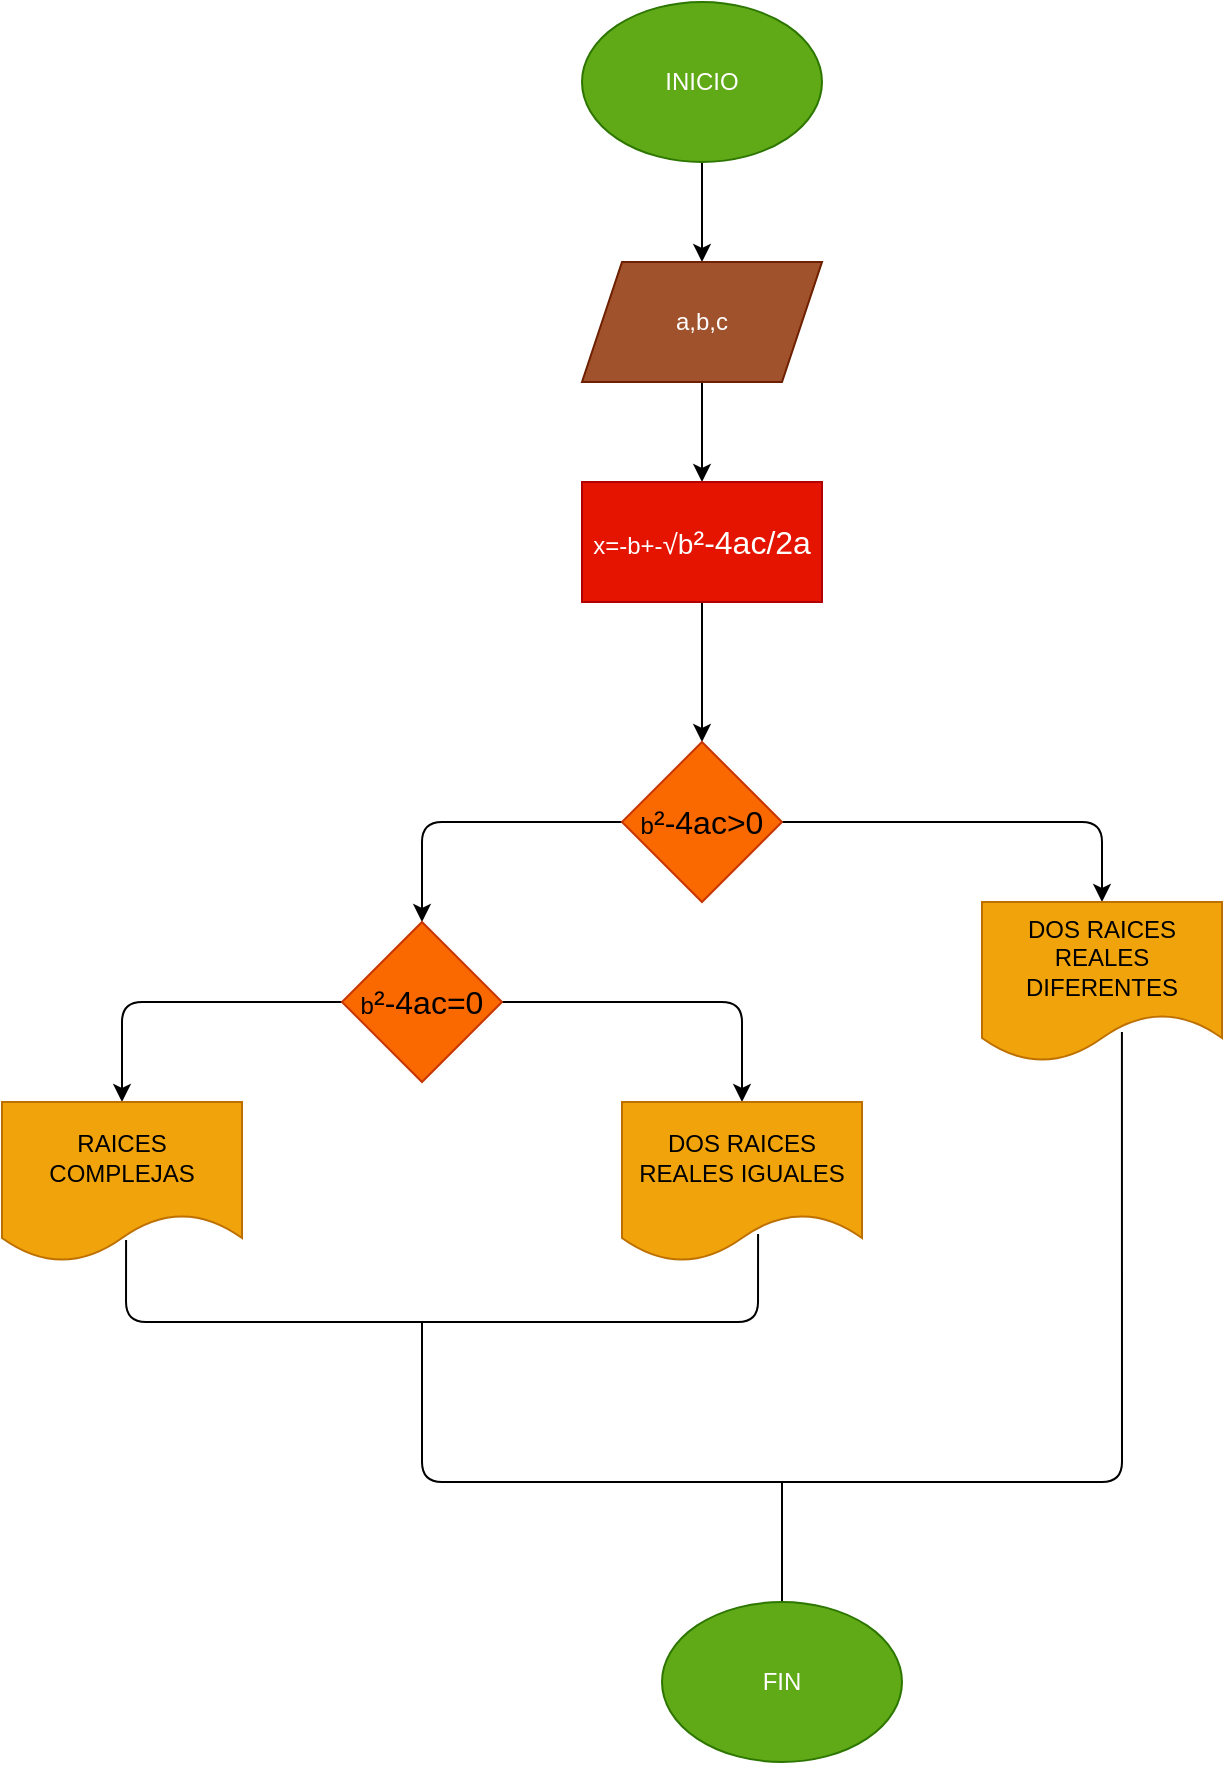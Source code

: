 <mxfile>
    <diagram id="6OAZV4nl312n4GLQE6bL" name="Página-1">
        <mxGraphModel dx="890" dy="637" grid="1" gridSize="10" guides="1" tooltips="1" connect="1" arrows="1" fold="1" page="1" pageScale="1" pageWidth="827" pageHeight="1169" math="0" shadow="0">
            <root>
                <mxCell id="0"/>
                <mxCell id="1" parent="0"/>
                <mxCell id="6" value="" style="edgeStyle=none;html=1;" edge="1" parent="1" source="2" target="5">
                    <mxGeometry relative="1" as="geometry"/>
                </mxCell>
                <mxCell id="2" value="INICIO" style="ellipse;whiteSpace=wrap;html=1;fillColor=#60a917;fontColor=#ffffff;strokeColor=#2D7600;" vertex="1" parent="1">
                    <mxGeometry x="390" y="20" width="120" height="80" as="geometry"/>
                </mxCell>
                <mxCell id="8" value="" style="edgeStyle=none;html=1;" edge="1" parent="1" source="5" target="7">
                    <mxGeometry relative="1" as="geometry"/>
                </mxCell>
                <mxCell id="5" value="a,b,c" style="shape=parallelogram;perimeter=parallelogramPerimeter;whiteSpace=wrap;html=1;fixedSize=1;fillColor=#a0522d;fontColor=#ffffff;strokeColor=#6D1F00;" vertex="1" parent="1">
                    <mxGeometry x="390" y="150" width="120" height="60" as="geometry"/>
                </mxCell>
                <mxCell id="10" value="" style="edgeStyle=none;html=1;" edge="1" parent="1" source="7" target="9">
                    <mxGeometry relative="1" as="geometry"/>
                </mxCell>
                <mxCell id="7" value="x=-b+-&lt;span style=&quot;font-family: &amp;#34;arial&amp;#34; , sans-serif ; font-size: 14px ; text-align: left&quot;&gt;√b&lt;/span&gt;&lt;span style=&quot;font-family: &amp;#34;arial&amp;#34; , sans-serif ; font-size: 16px ; text-align: left&quot;&gt;²-4ac/2a&lt;/span&gt;" style="whiteSpace=wrap;html=1;fillColor=#e51400;fontColor=#ffffff;strokeColor=#B20000;" vertex="1" parent="1">
                    <mxGeometry x="390" y="260" width="120" height="60" as="geometry"/>
                </mxCell>
                <mxCell id="12" value="" style="edgeStyle=none;html=1;" edge="1" parent="1" source="9" target="11">
                    <mxGeometry relative="1" as="geometry">
                        <Array as="points">
                            <mxPoint x="650" y="430"/>
                        </Array>
                    </mxGeometry>
                </mxCell>
                <mxCell id="14" value="" style="edgeStyle=none;html=1;" edge="1" parent="1" source="9" target="13">
                    <mxGeometry relative="1" as="geometry">
                        <Array as="points">
                            <mxPoint x="310" y="430"/>
                        </Array>
                    </mxGeometry>
                </mxCell>
                <mxCell id="9" value="b&lt;span style=&quot;font-family: &amp;#34;arial&amp;#34; , sans-serif ; font-size: 16px ; text-align: left&quot;&gt;²-4ac&amp;gt;0&lt;/span&gt;" style="rhombus;whiteSpace=wrap;html=1;fillColor=#fa6800;fontColor=#000000;strokeColor=#C73500;" vertex="1" parent="1">
                    <mxGeometry x="410" y="390" width="80" height="80" as="geometry"/>
                </mxCell>
                <mxCell id="11" value="DOS RAICES REALES DIFERENTES" style="shape=document;whiteSpace=wrap;html=1;boundedLbl=1;fillColor=#f0a30a;fontColor=#000000;strokeColor=#BD7000;" vertex="1" parent="1">
                    <mxGeometry x="590" y="470" width="120" height="80" as="geometry"/>
                </mxCell>
                <mxCell id="16" value="" style="edgeStyle=none;html=1;" edge="1" parent="1" source="13" target="15">
                    <mxGeometry relative="1" as="geometry">
                        <Array as="points">
                            <mxPoint x="470" y="520"/>
                        </Array>
                    </mxGeometry>
                </mxCell>
                <mxCell id="18" value="" style="edgeStyle=none;html=1;" edge="1" parent="1" source="13" target="17">
                    <mxGeometry relative="1" as="geometry">
                        <Array as="points">
                            <mxPoint x="160" y="520"/>
                        </Array>
                    </mxGeometry>
                </mxCell>
                <mxCell id="13" value="&lt;span&gt;b&lt;/span&gt;&lt;span style=&quot;font-family: &amp;#34;arial&amp;#34; , sans-serif ; font-size: 16px ; text-align: left&quot;&gt;²-4ac=0&lt;/span&gt;" style="rhombus;whiteSpace=wrap;html=1;fillColor=#fa6800;fontColor=#000000;strokeColor=#C73500;" vertex="1" parent="1">
                    <mxGeometry x="270" y="480" width="80" height="80" as="geometry"/>
                </mxCell>
                <mxCell id="15" value="DOS RAICES REALES IGUALES" style="shape=document;whiteSpace=wrap;html=1;boundedLbl=1;fillColor=#f0a30a;fontColor=#000000;strokeColor=#BD7000;" vertex="1" parent="1">
                    <mxGeometry x="410" y="570" width="120" height="80" as="geometry"/>
                </mxCell>
                <mxCell id="17" value="RAICES COMPLEJAS" style="shape=document;whiteSpace=wrap;html=1;boundedLbl=1;fillColor=#f0a30a;fontColor=#000000;strokeColor=#BD7000;" vertex="1" parent="1">
                    <mxGeometry x="100" y="570" width="120" height="80" as="geometry"/>
                </mxCell>
                <mxCell id="20" value="" style="endArrow=none;html=1;exitX=0.517;exitY=0.863;exitDx=0;exitDy=0;exitPerimeter=0;entryX=0.567;entryY=0.825;entryDx=0;entryDy=0;entryPerimeter=0;" edge="1" parent="1" source="17" target="15">
                    <mxGeometry width="50" height="50" relative="1" as="geometry">
                        <mxPoint x="280" y="680" as="sourcePoint"/>
                        <mxPoint x="330" y="630" as="targetPoint"/>
                        <Array as="points">
                            <mxPoint x="162" y="680"/>
                            <mxPoint x="478" y="680"/>
                        </Array>
                    </mxGeometry>
                </mxCell>
                <mxCell id="21" value="" style="endArrow=none;html=1;entryX=0.583;entryY=0.813;entryDx=0;entryDy=0;entryPerimeter=0;" edge="1" parent="1" target="11">
                    <mxGeometry width="50" height="50" relative="1" as="geometry">
                        <mxPoint x="310" y="680" as="sourcePoint"/>
                        <mxPoint x="530" y="720" as="targetPoint"/>
                        <Array as="points">
                            <mxPoint x="310" y="760"/>
                            <mxPoint x="660" y="760"/>
                        </Array>
                    </mxGeometry>
                </mxCell>
                <mxCell id="23" value="" style="endArrow=none;html=1;exitX=0.5;exitY=0;exitDx=0;exitDy=0;" edge="1" parent="1" source="24">
                    <mxGeometry width="50" height="50" relative="1" as="geometry">
                        <mxPoint x="490" y="810" as="sourcePoint"/>
                        <mxPoint x="490" y="760" as="targetPoint"/>
                    </mxGeometry>
                </mxCell>
                <mxCell id="24" value="FIN" style="ellipse;whiteSpace=wrap;html=1;fillColor=#60a917;fontColor=#ffffff;strokeColor=#2D7600;" vertex="1" parent="1">
                    <mxGeometry x="430" y="820" width="120" height="80" as="geometry"/>
                </mxCell>
            </root>
        </mxGraphModel>
    </diagram>
</mxfile>